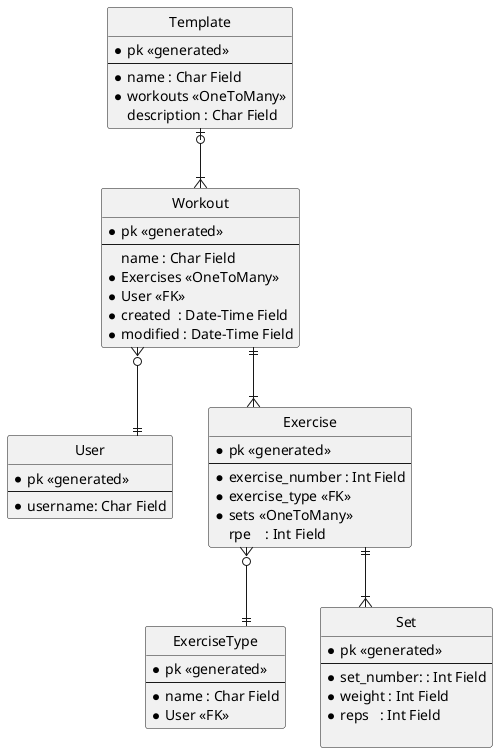 @startuml

' hide the spot
hide circle

' avoid problems with angled crows feet
skinparam linetype ortho

entity User {
   * pk <<generated>>
   ---
   * username: Char Field
}

entity Workout {
   * pk <<generated>>
   ---
     name : Char Field
   * Exercises <<OneToMany>>
   * User <<FK>>
   * created  : Date-Time Field
   * modified : Date-Time Field
}

entity Exercise {
   * pk <<generated>>
   ---
   * exercise_number : Int Field
   * exercise_type <<FK>>
   * sets <<OneToMany>>
     rpe    : Int Field
}

entity ExerciseType {
   * pk <<generated>>
   ---
   * name : Char Field
   * User <<FK>>
}

entity Set {
   * pk <<generated>>
   ---
   * set_number: : Int Field
   * weight : Int Field
   * reps   : Int Field
   
}

entity Template {
   * pk <<generated>>
   ---
   * name : Char Field
   * workouts <<OneToMany>>
     description : Char Field
}

' Workout is related to exaxtly one User, User has zero or many workouts
Workout }o--|| User
' Workout is related to one or many Exercise instances and A Exercise is related to exactly one Workout instance 
Workout ||--|{ Exercise
' Exercise has exactly one ExerciseType but ExerciseType can be related to many Exercise instances
Exercise }o--|| ExerciseType
' an Exercise has one or many sets, a Set is only related to one Exercise
Exercise ||--|{ Set
' a Template has one or many Workouts, a Workout is only related to one Template
Template |o--|{ Workout
@enduml